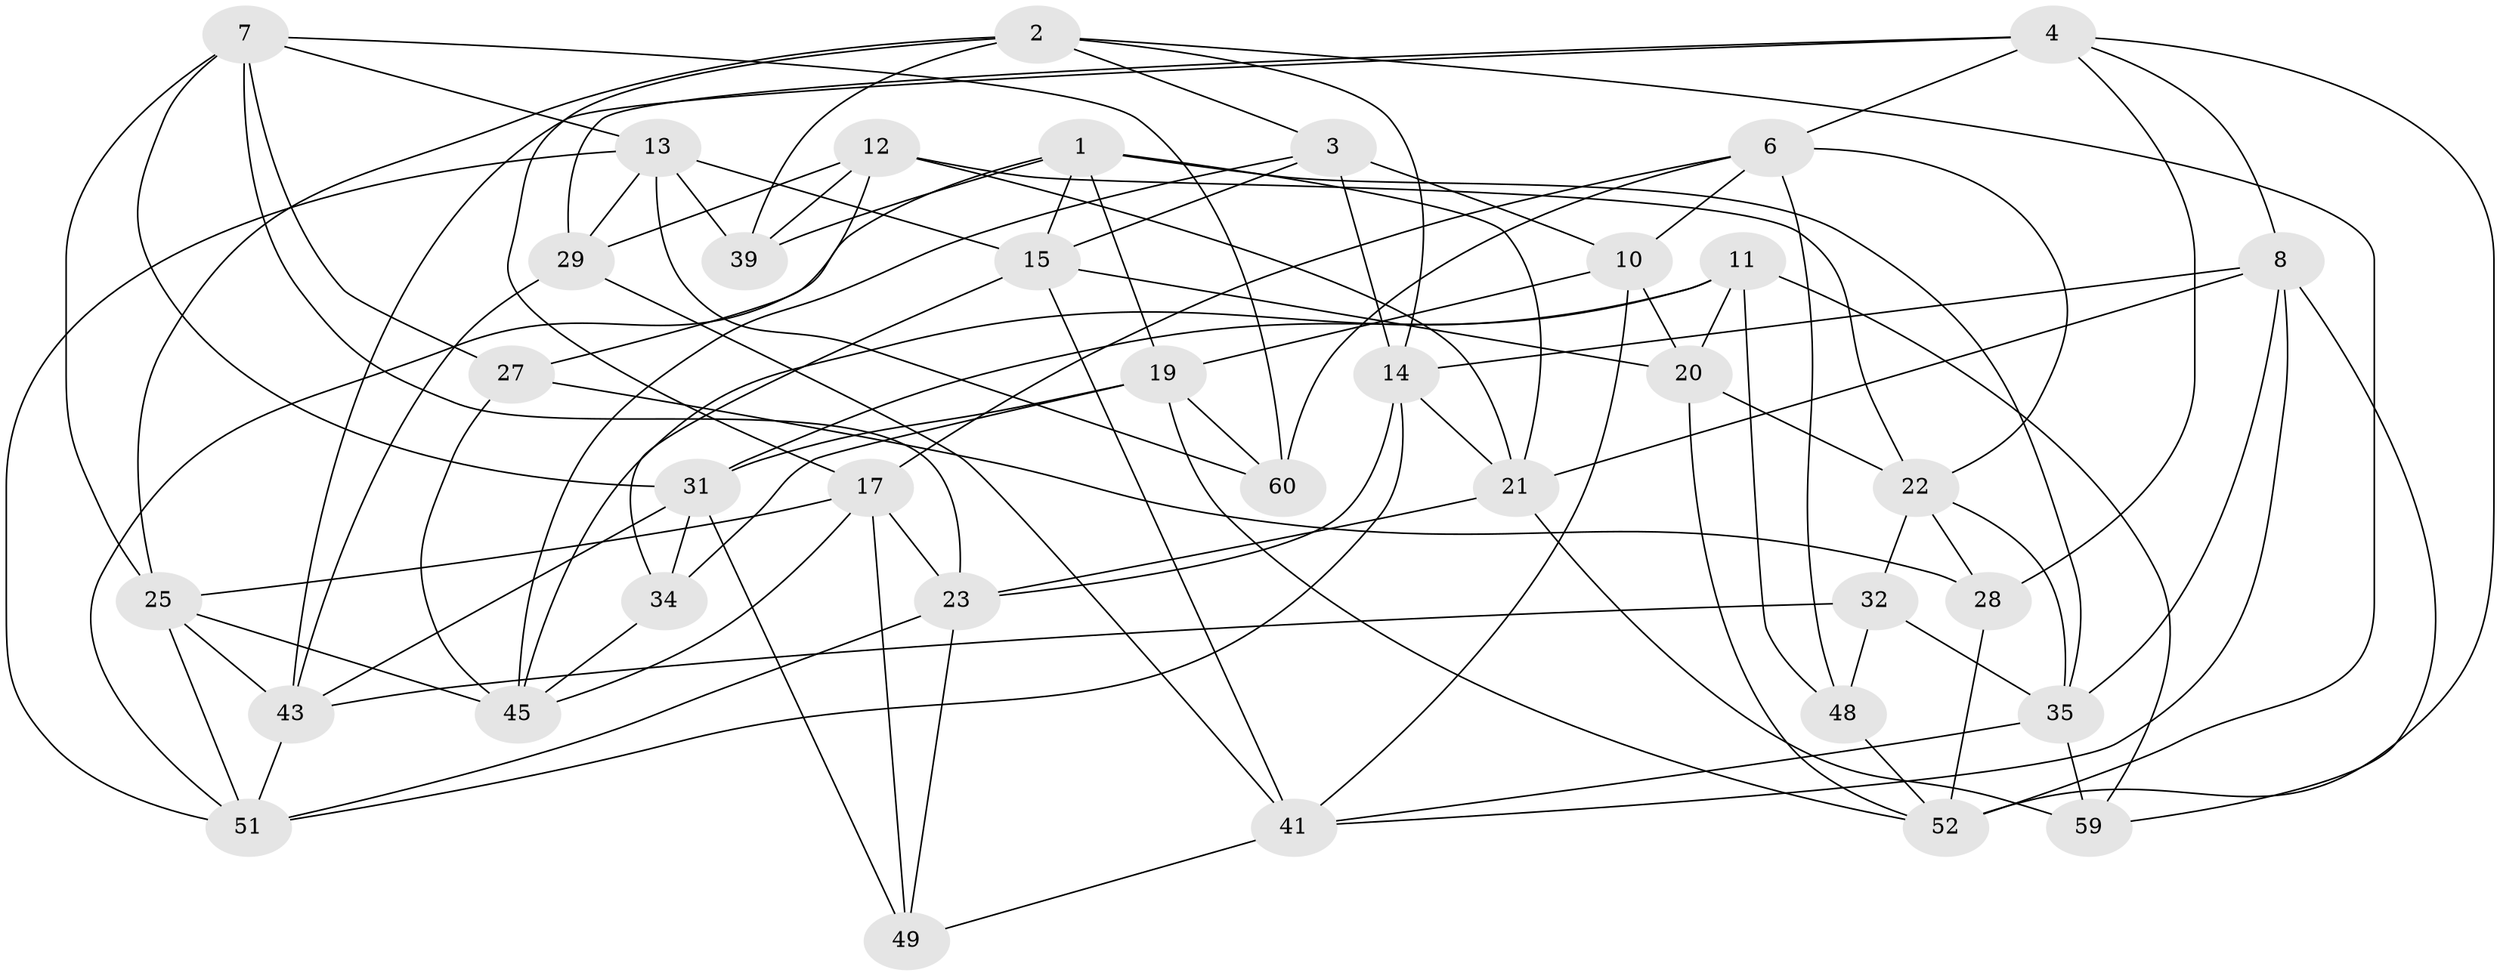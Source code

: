 // Generated by graph-tools (version 1.1) at 2025/52/02/27/25 19:52:33]
// undirected, 37 vertices, 99 edges
graph export_dot {
graph [start="1"]
  node [color=gray90,style=filled];
  1 [super="+57"];
  2 [super="+9"];
  3 [super="+44"];
  4 [super="+5"];
  6 [super="+16"];
  7 [super="+58"];
  8 [super="+38"];
  10 [super="+54"];
  11 [super="+40"];
  12 [super="+42"];
  13 [super="+50"];
  14 [super="+55"];
  15 [super="+18"];
  17 [super="+26"];
  19 [super="+33"];
  20 [super="+30"];
  21 [super="+61"];
  22 [super="+24"];
  23 [super="+46"];
  25 [super="+65"];
  27;
  28;
  29 [super="+36"];
  31 [super="+37"];
  32;
  34;
  35 [super="+64"];
  39;
  41 [super="+47"];
  43 [super="+63"];
  45 [super="+56"];
  48;
  49;
  51 [super="+62"];
  52 [super="+53"];
  59;
  60;
  1 -- 21;
  1 -- 19;
  1 -- 51;
  1 -- 39;
  1 -- 15;
  1 -- 35;
  2 -- 17;
  2 -- 39;
  2 -- 52;
  2 -- 14;
  2 -- 25;
  2 -- 3;
  3 -- 15;
  3 -- 14;
  3 -- 10 [weight=2];
  3 -- 45;
  4 -- 6;
  4 -- 52;
  4 -- 8;
  4 -- 29;
  4 -- 28;
  4 -- 43;
  6 -- 48;
  6 -- 60;
  6 -- 17;
  6 -- 10;
  6 -- 22;
  7 -- 13;
  7 -- 27;
  7 -- 60;
  7 -- 25;
  7 -- 31;
  7 -- 23;
  8 -- 21;
  8 -- 41;
  8 -- 59;
  8 -- 14;
  8 -- 35;
  10 -- 41;
  10 -- 19;
  10 -- 20;
  11 -- 20 [weight=2];
  11 -- 59;
  11 -- 45;
  11 -- 48;
  11 -- 31;
  12 -- 27;
  12 -- 29 [weight=2];
  12 -- 21;
  12 -- 22;
  12 -- 39;
  13 -- 29;
  13 -- 51;
  13 -- 15;
  13 -- 60;
  13 -- 39;
  14 -- 21;
  14 -- 23;
  14 -- 51;
  15 -- 41;
  15 -- 34;
  15 -- 20;
  17 -- 45;
  17 -- 23;
  17 -- 25;
  17 -- 49;
  19 -- 34;
  19 -- 60;
  19 -- 31;
  19 -- 52;
  20 -- 52;
  20 -- 22;
  21 -- 23;
  21 -- 59;
  22 -- 28;
  22 -- 32;
  22 -- 35;
  23 -- 51;
  23 -- 49;
  25 -- 51;
  25 -- 45;
  25 -- 43;
  27 -- 45;
  27 -- 28;
  28 -- 52;
  29 -- 41;
  29 -- 43;
  31 -- 34;
  31 -- 49;
  31 -- 43;
  32 -- 48;
  32 -- 43;
  32 -- 35;
  34 -- 45;
  35 -- 59;
  35 -- 41;
  41 -- 49;
  43 -- 51;
  48 -- 52;
}
